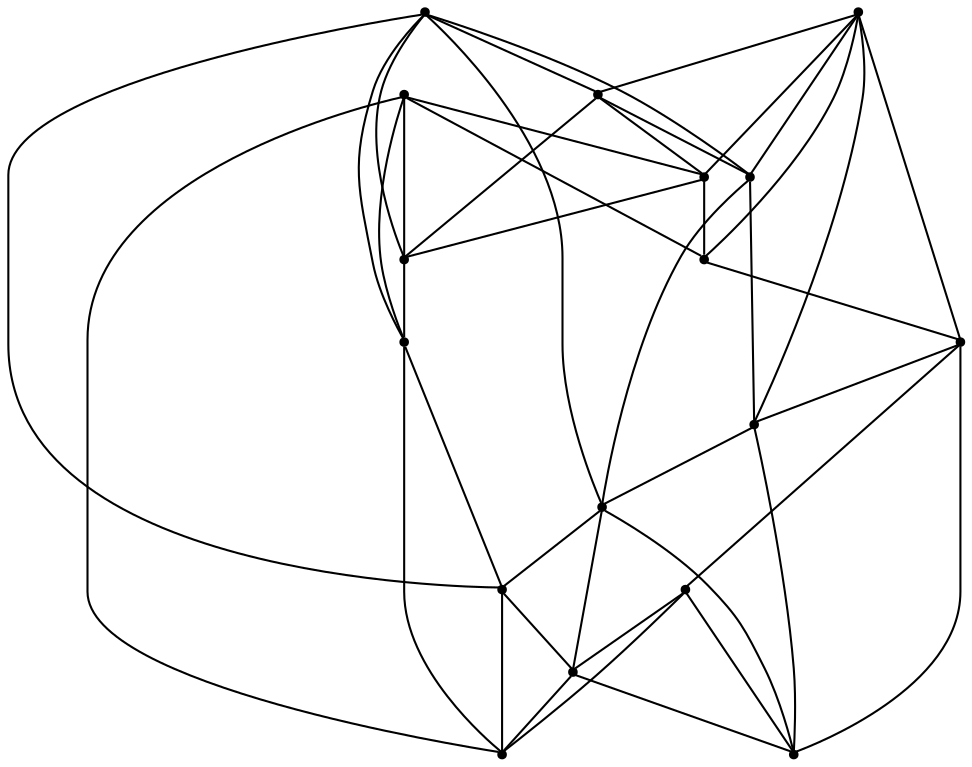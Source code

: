 graph {
  node [shape=point,comment="{\"directed\":false,\"doi\":\"10.1007/978-3-031-49275-4_8\",\"figure\":\"6 (1)\"}"]

  v0 [pos="1457.4362641064877,923.0936894324444"]
  v1 [pos="1265.3057676848036,1062.2350151577398"]
  v2 [pos="1334.6042981151434,975.1639532231052"]
  v3 [pos="1387.2001860456103,808.8727407140423"]
  v4 [pos="1331.3620518735627,762.4451167779326"]
  v5 [pos="1384.070491303355,696.6228816101386"]
  v6 [pos="1371.1767950235865,900.8821458205327"]
  v7 [pos="1257.3961315841968,728.0233476690456"]
  v8 [pos="1290.913968083268,842.1401398357815"]
  v9 [pos="1226.191133013634,801.3925452855902"]
  v10 [pos="1289.2262043007304,933.5078184957425"]
  v11 [pos="1233.7423847920954,884.7547946240819"]
  v12 [pos="1194.4818782907266,964.6789875306517"]
  v13 [pos="1073.416780073536,922.8061461316908"]
  v14 [pos="1147.1326707045139,820.5119492183666"]
  v15 [pos="1146.1116950699563,696.4978683130839"]
  v16 [pos="1160.4431254738743,899.2985592743211"]

  v0 -- v1 [id="-1",pos="1457.4362641064877,923.0936894324444 1265.3057676848036,1062.2350151577398 1265.3057676848036,1062.2350151577398 1265.3057676848036,1062.2350151577398"]
  v13 -- v15 [id="-3",pos="1073.416780073536,922.8061461316908 1146.1116950699563,696.4978683130839 1146.1116950699563,696.4978683130839 1146.1116950699563,696.4978683130839"]
  v13 -- v14 [id="-4",pos="1073.416780073536,922.8061461316908 1147.1326707045139,820.5119492183666 1147.1326707045139,820.5119492183666 1147.1326707045139,820.5119492183666"]
  v13 -- v16 [id="-5",pos="1073.416780073536,922.8061461316908 1160.4431254738743,899.2985592743211 1160.4431254738743,899.2985592743211 1160.4431254738743,899.2985592743211"]
  v15 -- v14 [id="-6",pos="1146.1116950699563,696.4978683130839 1147.1326707045139,820.5119492183666 1147.1326707045139,820.5119492183666 1147.1326707045139,820.5119492183666"]
  v15 -- v7 [id="-8",pos="1146.1116950699563,696.4978683130839 1257.3961315841968,728.0233476690456 1257.3961315841968,728.0233476690456 1257.3961315841968,728.0233476690456"]
  v16 -- v9 [id="-10",pos="1160.4431254738743,899.2985592743211 1226.191133013634,801.3925452855902 1226.191133013634,801.3925452855902 1226.191133013634,801.3925452855902"]
  v16 -- v14 [id="-11",pos="1160.4431254738743,899.2985592743211 1147.1326707045139,820.5119492183666 1147.1326707045139,820.5119492183666 1147.1326707045139,820.5119492183666"]
  v15 -- v5 [id="-12",pos="1146.1116950699563,696.4978683130839 1384.070491303355,696.6228816101386 1384.070491303355,696.6228816101386 1384.070491303355,696.6228816101386"]
  v12 -- v11 [id="-13",pos="1194.4818782907266,964.6789875306517 1233.7423847920954,884.7547946240819 1233.7423847920954,884.7547946240819 1233.7423847920954,884.7547946240819"]
  v12 -- v16 [id="-14",pos="1194.4818782907266,964.6789875306517 1160.4431254738743,899.2985592743211 1160.4431254738743,899.2985592743211 1160.4431254738743,899.2985592743211"]
  v12 -- v13 [id="-15",pos="1194.4818782907266,964.6789875306517 1073.416780073536,922.8061461316908 1073.416780073536,922.8061461316908 1073.416780073536,922.8061461316908"]
  v12 -- v2 [id="-16",pos="1194.4818782907266,964.6789875306517 1334.6042981151434,975.1639532231052 1334.6042981151434,975.1639532231052 1334.6042981151434,975.1639532231052"]
  v12 -- v10 [id="-17",pos="1194.4818782907266,964.6789875306517 1289.2262043007304,933.5078184957425 1289.2262043007304,933.5078184957425 1289.2262043007304,933.5078184957425"]
  v12 -- v1 [id="-18",pos="1194.4818782907266,964.6789875306517 1265.3057676848036,1062.2350151577398 1265.3057676848036,1062.2350151577398 1265.3057676848036,1062.2350151577398"]
  v9 -- v14 [id="-20",pos="1226.191133013634,801.3925452855902 1147.1326707045139,820.5119492183666 1147.1326707045139,820.5119492183666 1147.1326707045139,820.5119492183666"]
  v9 -- v7 [id="-21",pos="1226.191133013634,801.3925452855902 1257.3961315841968,728.0233476690456 1257.3961315841968,728.0233476690456 1257.3961315841968,728.0233476690456"]
  v9 -- v4 [id="-22",pos="1226.191133013634,801.3925452855902 1331.3620518735627,762.4451167779326 1331.3620518735627,762.4451167779326 1331.3620518735627,762.4451167779326"]
  v11 -- v16 [id="-25",pos="1233.7423847920954,884.7547946240819 1160.4431254738743,899.2985592743211 1160.4431254738743,899.2985592743211 1160.4431254738743,899.2985592743211"]
  v11 -- v8 [id="-26",pos="1233.7423847920954,884.7547946240819 1290.913968083268,842.1401398357815 1290.913968083268,842.1401398357815 1290.913968083268,842.1401398357815"]
  v11 -- v9 [id="-27",pos="1233.7423847920954,884.7547946240819 1226.191133013634,801.3925452855902 1226.191133013634,801.3925452855902 1226.191133013634,801.3925452855902"]
  v1 -- v13 [id="-32",pos="1265.3057676848036,1062.2350151577398 1073.416780073536,922.8061461316908 1073.416780073536,922.8061461316908 1073.416780073536,922.8061461316908"]
  v10 -- v6 [id="-34",pos="1289.2262043007304,933.5078184957425 1371.1767950235865,900.8821458205327 1371.1767950235865,900.8821458205327 1371.1767950235865,900.8821458205327"]
  v10 -- v11 [id="-35",pos="1289.2262043007304,933.5078184957425 1233.7423847920954,884.7547946240819 1233.7423847920954,884.7547946240819 1233.7423847920954,884.7547946240819"]
  v10 -- v2 [id="-36",pos="1289.2262043007304,933.5078184957425 1334.6042981151434,975.1639532231052 1334.6042981151434,975.1639532231052 1334.6042981151434,975.1639532231052"]
  v8 -- v4 [id="-38",pos="1290.913968083268,842.1401398357815 1331.3620518735627,762.4451167779326 1331.3620518735627,762.4451167779326 1331.3620518735627,762.4451167779326"]
  v8 -- v6 [id="-39",pos="1290.913968083268,842.1401398357815 1371.1767950235865,900.8821458205327 1371.1767950235865,900.8821458205327 1371.1767950235865,900.8821458205327"]
  v8 -- v3 [id="-40",pos="1290.913968083268,842.1401398357815 1387.2001860456103,808.8727407140423 1387.2001860456103,808.8727407140423 1387.2001860456103,808.8727407140423"]
  v8 -- v10 [id="-42",pos="1290.913968083268,842.1401398357815 1289.2262043007304,933.5078184957425 1289.2262043007304,933.5078184957425 1289.2262043007304,933.5078184957425"]
  v8 -- v9 [id="-43",pos="1290.913968083268,842.1401398357815 1226.191133013634,801.3925452855902 1226.191133013634,801.3925452855902 1226.191133013634,801.3925452855902"]
  v4 -- v7 [id="-48",pos="1331.3620518735627,762.4451167779326 1257.3961315841968,728.0233476690456 1257.3961315841968,728.0233476690456 1257.3961315841968,728.0233476690456"]
  v4 -- v5 [id="-50",pos="1331.3620518735627,762.4451167779326 1384.070491303355,696.6228816101386 1384.070491303355,696.6228816101386 1384.070491303355,696.6228816101386"]
  v2 -- v1 [id="-51",pos="1334.6042981151434,975.1639532231052 1265.3057676848036,1062.2350151577398 1265.3057676848036,1062.2350151577398 1265.3057676848036,1062.2350151577398"]
  v2 -- v6 [id="-52",pos="1334.6042981151434,975.1639532231052 1371.1767950235865,900.8821458205327 1371.1767950235865,900.8821458205327 1371.1767950235865,900.8821458205327"]
  v0 -- v2 [id="-55",pos="1457.4362641064877,923.0936894324444 1334.6042981151434,975.1639532231052 1334.6042981151434,975.1639532231052 1334.6042981151434,975.1639532231052"]
  v6 -- v0 [id="-56",pos="1371.1767950235865,900.8821458205327 1457.4362641064877,923.0936894324444 1457.4362641064877,923.0936894324444 1457.4362641064877,923.0936894324444"]
  v6 -- v3 [id="-58",pos="1371.1767950235865,900.8821458205327 1387.2001860456103,808.8727407140423 1387.2001860456103,808.8727407140423 1387.2001860456103,808.8727407140423"]
  v5 -- v0 [id="-61",pos="1384.070491303355,696.6228816101386 1457.4362641064877,923.0936894324444 1457.4362641064877,923.0936894324444 1457.4362641064877,923.0936894324444"]
  v3 -- v5 [id="-62",pos="1387.2001860456103,808.8727407140423 1384.070491303355,696.6228816101386 1384.070491303355,696.6228816101386 1384.070491303355,696.6228816101386"]
  v3 -- v4 [id="-63",pos="1387.2001860456103,808.8727407140423 1331.3620518735627,762.4451167779326 1331.3620518735627,762.4451167779326 1331.3620518735627,762.4451167779326"]
  v3 -- v0 [id="-64",pos="1387.2001860456103,808.8727407140423 1457.4362641064877,923.0936894324444 1457.4362641064877,923.0936894324444 1457.4362641064877,923.0936894324444"]
  v7 -- v5 [id="-66",pos="1257.3961315841968,728.0233476690456 1384.070491303355,696.6228816101386 1384.070491303355,696.6228816101386 1384.070491303355,696.6228816101386"]
  v7 -- v14 [id="-67",pos="1257.3961315841968,728.0233476690456 1147.1326707045139,820.5119492183666 1147.1326707045139,820.5119492183666 1147.1326707045139,820.5119492183666"]
}